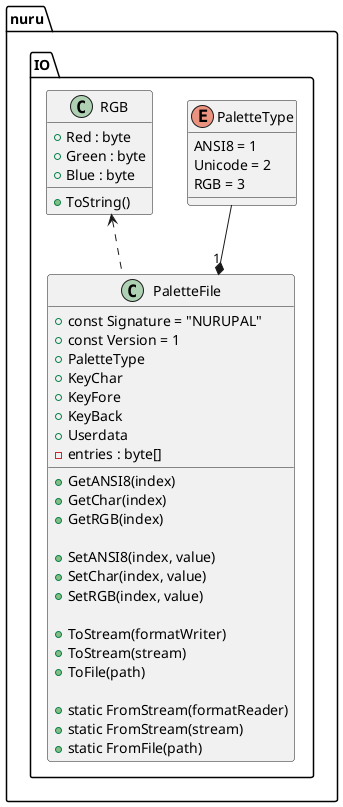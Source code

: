 @startuml
enum nuru.IO.PaletteType {
  ANSI8 = 1
  Unicode = 2
  RGB = 3
}
class nuru.IO.RGB {
  +Red : byte
  +Green : byte
  +Blue : byte

  +ToString()
}
class nuru.IO.PaletteFile {
  +const Signature = "NURUPAL"
  +const Version = 1
  +PaletteType
  +KeyChar
  +KeyFore
  +KeyBack
  +Userdata
  -entries : byte[]

  +GetANSI8(index)
  +GetChar(index)
  +GetRGB(index)

  +SetANSI8(index, value)
  +SetChar(index, value)
  +SetRGB(index, value)

  +ToStream(formatWriter)
  +ToStream(stream)
  +ToFile(path)

  +static FromStream(formatReader)
  +static FromStream(stream)
  +static FromFile(path)
}

nuru.IO.PaletteType --* "1" nuru.IO.PaletteFile
nuru.IO.RGB <-[dashed]- nuru.IO.PaletteFile
@enduml